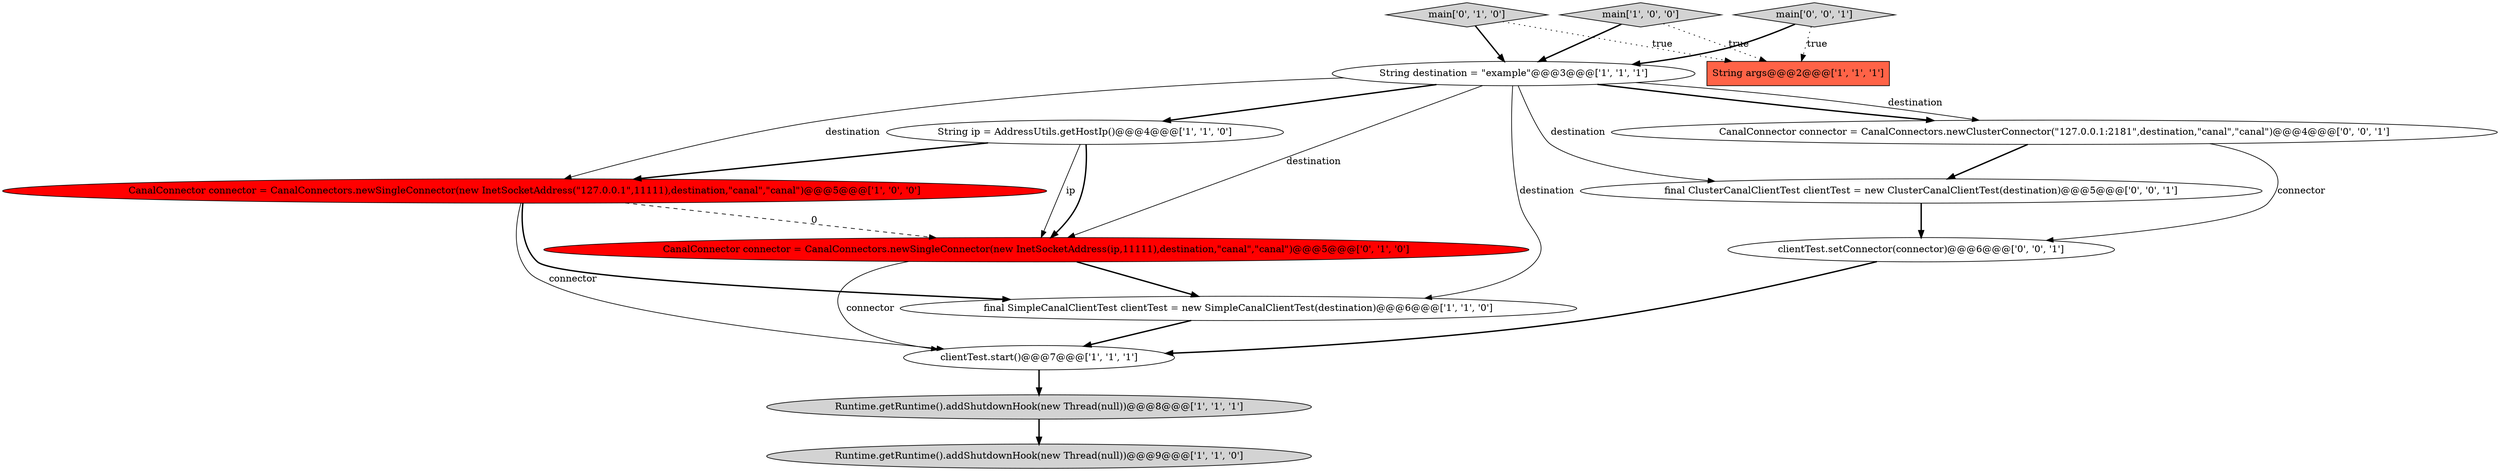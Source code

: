 digraph {
1 [style = filled, label = "String ip = AddressUtils.getHostIp()@@@4@@@['1', '1', '0']", fillcolor = white, shape = ellipse image = "AAA0AAABBB1BBB"];
2 [style = filled, label = "Runtime.getRuntime().addShutdownHook(new Thread(null))@@@9@@@['1', '1', '0']", fillcolor = lightgray, shape = ellipse image = "AAA0AAABBB1BBB"];
3 [style = filled, label = "CanalConnector connector = CanalConnectors.newSingleConnector(new InetSocketAddress(\"127.0.0.1\",11111),destination,\"canal\",\"canal\")@@@5@@@['1', '0', '0']", fillcolor = red, shape = ellipse image = "AAA1AAABBB1BBB"];
5 [style = filled, label = "final SimpleCanalClientTest clientTest = new SimpleCanalClientTest(destination)@@@6@@@['1', '1', '0']", fillcolor = white, shape = ellipse image = "AAA0AAABBB1BBB"];
9 [style = filled, label = "CanalConnector connector = CanalConnectors.newSingleConnector(new InetSocketAddress(ip,11111),destination,\"canal\",\"canal\")@@@5@@@['0', '1', '0']", fillcolor = red, shape = ellipse image = "AAA1AAABBB2BBB"];
10 [style = filled, label = "main['0', '1', '0']", fillcolor = lightgray, shape = diamond image = "AAA0AAABBB2BBB"];
11 [style = filled, label = "clientTest.setConnector(connector)@@@6@@@['0', '0', '1']", fillcolor = white, shape = ellipse image = "AAA0AAABBB3BBB"];
13 [style = filled, label = "final ClusterCanalClientTest clientTest = new ClusterCanalClientTest(destination)@@@5@@@['0', '0', '1']", fillcolor = white, shape = ellipse image = "AAA0AAABBB3BBB"];
8 [style = filled, label = "String destination = \"example\"@@@3@@@['1', '1', '1']", fillcolor = white, shape = ellipse image = "AAA0AAABBB1BBB"];
14 [style = filled, label = "CanalConnector connector = CanalConnectors.newClusterConnector(\"127.0.0.1:2181\",destination,\"canal\",\"canal\")@@@4@@@['0', '0', '1']", fillcolor = white, shape = ellipse image = "AAA0AAABBB3BBB"];
4 [style = filled, label = "String args@@@2@@@['1', '1', '1']", fillcolor = tomato, shape = box image = "AAA0AAABBB1BBB"];
0 [style = filled, label = "Runtime.getRuntime().addShutdownHook(new Thread(null))@@@8@@@['1', '1', '1']", fillcolor = lightgray, shape = ellipse image = "AAA0AAABBB1BBB"];
12 [style = filled, label = "main['0', '0', '1']", fillcolor = lightgray, shape = diamond image = "AAA0AAABBB3BBB"];
7 [style = filled, label = "main['1', '0', '0']", fillcolor = lightgray, shape = diamond image = "AAA0AAABBB1BBB"];
6 [style = filled, label = "clientTest.start()@@@7@@@['1', '1', '1']", fillcolor = white, shape = ellipse image = "AAA0AAABBB1BBB"];
1->9 [style = solid, label="ip"];
8->14 [style = solid, label="destination"];
8->5 [style = solid, label="destination"];
11->6 [style = bold, label=""];
0->2 [style = bold, label=""];
1->3 [style = bold, label=""];
8->14 [style = bold, label=""];
6->0 [style = bold, label=""];
7->8 [style = bold, label=""];
14->11 [style = solid, label="connector"];
13->11 [style = bold, label=""];
1->9 [style = bold, label=""];
3->6 [style = solid, label="connector"];
8->1 [style = bold, label=""];
3->5 [style = bold, label=""];
8->9 [style = solid, label="destination"];
5->6 [style = bold, label=""];
10->8 [style = bold, label=""];
3->9 [style = dashed, label="0"];
12->8 [style = bold, label=""];
9->6 [style = solid, label="connector"];
7->4 [style = dotted, label="true"];
9->5 [style = bold, label=""];
8->3 [style = solid, label="destination"];
12->4 [style = dotted, label="true"];
14->13 [style = bold, label=""];
10->4 [style = dotted, label="true"];
8->13 [style = solid, label="destination"];
}
